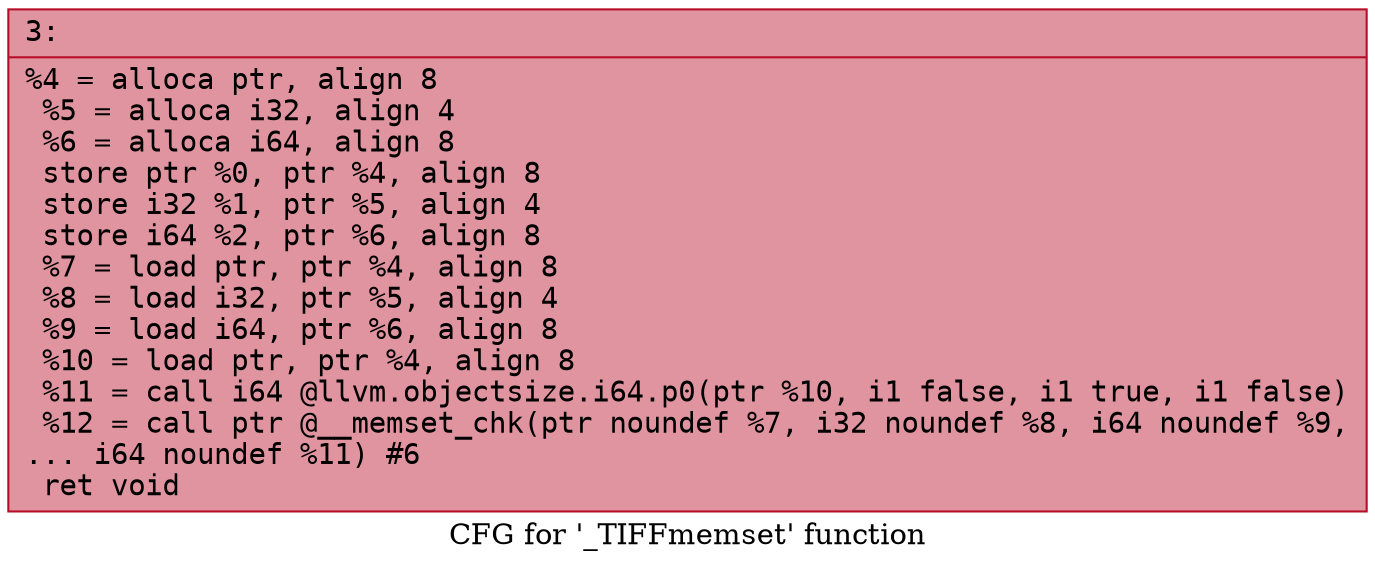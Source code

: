 digraph "CFG for '_TIFFmemset' function" {
	label="CFG for '_TIFFmemset' function";

	Node0x600003532b20 [shape=record,color="#b70d28ff", style=filled, fillcolor="#b70d2870" fontname="Courier",label="{3:\l|  %4 = alloca ptr, align 8\l  %5 = alloca i32, align 4\l  %6 = alloca i64, align 8\l  store ptr %0, ptr %4, align 8\l  store i32 %1, ptr %5, align 4\l  store i64 %2, ptr %6, align 8\l  %7 = load ptr, ptr %4, align 8\l  %8 = load i32, ptr %5, align 4\l  %9 = load i64, ptr %6, align 8\l  %10 = load ptr, ptr %4, align 8\l  %11 = call i64 @llvm.objectsize.i64.p0(ptr %10, i1 false, i1 true, i1 false)\l  %12 = call ptr @__memset_chk(ptr noundef %7, i32 noundef %8, i64 noundef %9,\l... i64 noundef %11) #6\l  ret void\l}"];
}
